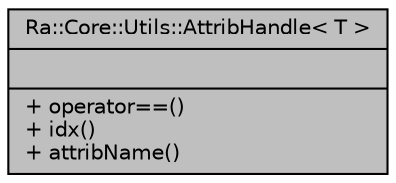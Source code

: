 digraph "Ra::Core::Utils::AttribHandle&lt; T &gt;"
{
 // INTERACTIVE_SVG=YES
 // LATEX_PDF_SIZE
  edge [fontname="Helvetica",fontsize="10",labelfontname="Helvetica",labelfontsize="10"];
  node [fontname="Helvetica",fontsize="10",shape=record];
  Node1 [label="{Ra::Core::Utils::AttribHandle\< T \>\n||+ operator==()\l+ idx()\l+ attribName()\l}",height=0.2,width=0.4,color="black", fillcolor="grey75", style="filled", fontcolor="black",tooltip="An attrib handle basically store an Index and a name."];
}
